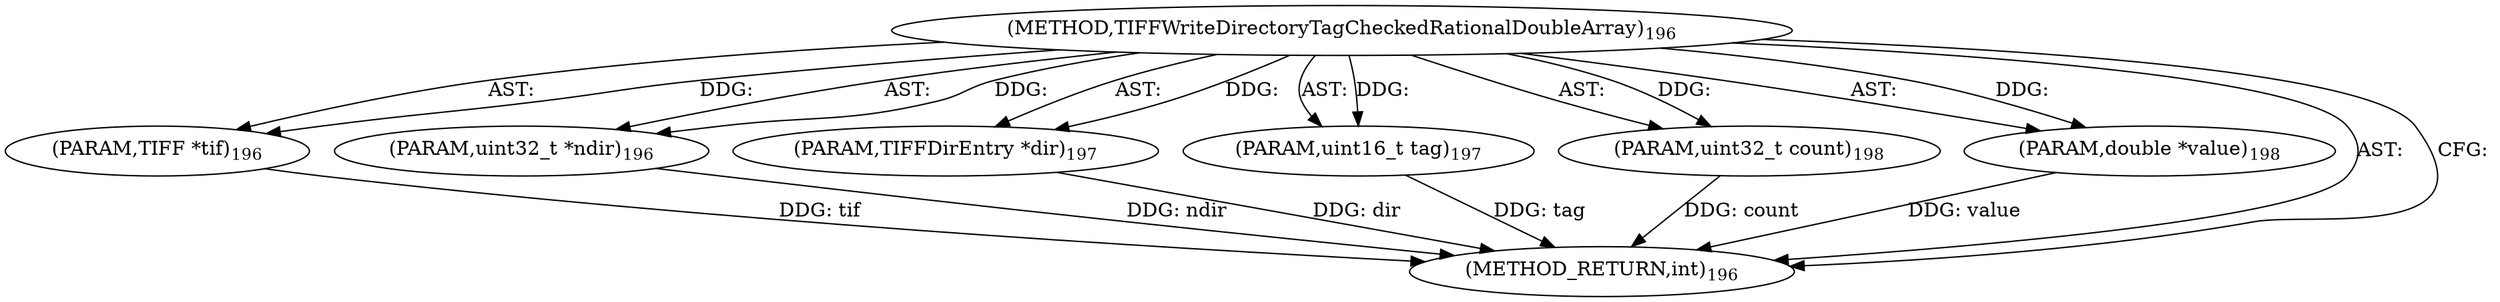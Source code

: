 digraph "TIFFWriteDirectoryTagCheckedRationalDoubleArray" {  
"64307" [label = <(METHOD,TIFFWriteDirectoryTagCheckedRationalDoubleArray)<SUB>196</SUB>> ]
"64308" [label = <(PARAM,TIFF *tif)<SUB>196</SUB>> ]
"64309" [label = <(PARAM,uint32_t *ndir)<SUB>196</SUB>> ]
"64310" [label = <(PARAM,TIFFDirEntry *dir)<SUB>197</SUB>> ]
"64311" [label = <(PARAM,uint16_t tag)<SUB>197</SUB>> ]
"64312" [label = <(PARAM,uint32_t count)<SUB>198</SUB>> ]
"64313" [label = <(PARAM,double *value)<SUB>198</SUB>> ]
"64314" [label = <(METHOD_RETURN,int)<SUB>196</SUB>> ]
  "64307" -> "64308"  [ label = "AST: "] 
  "64307" -> "64309"  [ label = "AST: "] 
  "64307" -> "64310"  [ label = "AST: "] 
  "64307" -> "64311"  [ label = "AST: "] 
  "64307" -> "64312"  [ label = "AST: "] 
  "64307" -> "64313"  [ label = "AST: "] 
  "64307" -> "64314"  [ label = "AST: "] 
  "64307" -> "64314"  [ label = "CFG: "] 
  "64308" -> "64314"  [ label = "DDG: tif"] 
  "64309" -> "64314"  [ label = "DDG: ndir"] 
  "64310" -> "64314"  [ label = "DDG: dir"] 
  "64311" -> "64314"  [ label = "DDG: tag"] 
  "64312" -> "64314"  [ label = "DDG: count"] 
  "64313" -> "64314"  [ label = "DDG: value"] 
  "64307" -> "64308"  [ label = "DDG: "] 
  "64307" -> "64309"  [ label = "DDG: "] 
  "64307" -> "64310"  [ label = "DDG: "] 
  "64307" -> "64311"  [ label = "DDG: "] 
  "64307" -> "64312"  [ label = "DDG: "] 
  "64307" -> "64313"  [ label = "DDG: "] 
}
